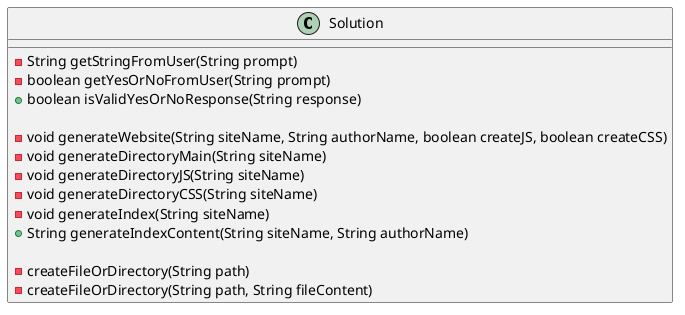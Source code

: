 @startuml
'https://plantuml.com/class-diagram

class Solution {
    -String getStringFromUser(String prompt)
    -boolean getYesOrNoFromUser(String prompt)
    +boolean isValidYesOrNoResponse(String response)

    -void generateWebsite(String siteName, String authorName, boolean createJS, boolean createCSS)
    -void generateDirectoryMain(String siteName)
    -void generateDirectoryJS(String siteName)
    -void generateDirectoryCSS(String siteName)
    -void generateIndex(String siteName)
    +String generateIndexContent(String siteName, String authorName)

    -createFileOrDirectory(String path)
    -createFileOrDirectory(String path, String fileContent)
}

@enduml